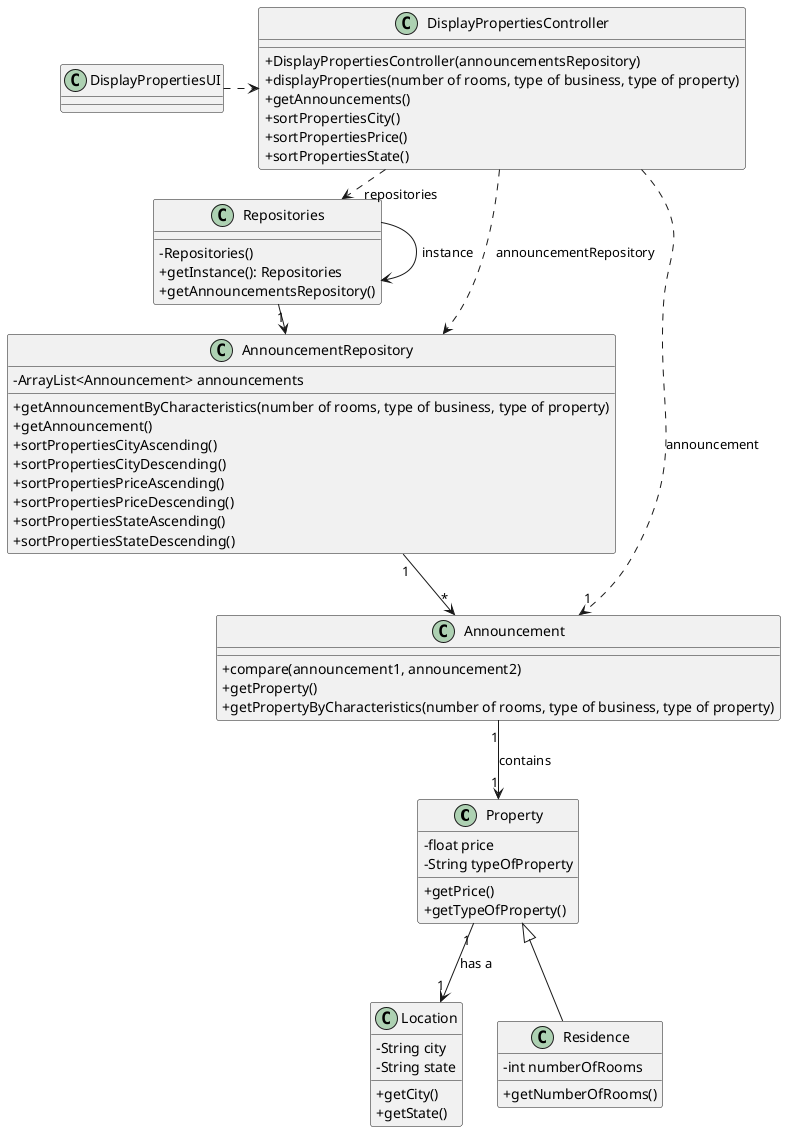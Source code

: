 @startuml
'skinparam monochrome true
skinparam packageStyle rectangle
skinparam shadowing false
skinparam linetype polyline
skinparam linetype orto

skinparam classAttributeIconSize 0

'left to right direction

class Property{
-float price
-String typeOfProperty
+getPrice()
+getTypeOfProperty()
}

class Location{
-String city
-String state
+getCity()
+getState()
}

class Residence{
-int numberOfRooms
+getNumberOfRooms()
}

class DisplayPropertiesUI{
}

class DisplayPropertiesController{
+DisplayPropertiesController(announcementsRepository)
+displayProperties(number of rooms, type of business, type of property)
+getAnnouncements()
+sortPropertiesCity()
+sortPropertiesPrice()
+sortPropertiesState()
}

class Announcement{
+compare(announcement1, announcement2)
+getProperty()
+getPropertyByCharacteristics(number of rooms, type of business, type of property)
}

class Repositories{
-Repositories()
+getInstance(): Repositories
+getAnnouncementsRepository()
}

class AnnouncementRepository{
-ArrayList<Announcement> announcements
+getAnnouncementByCharacteristics(number of rooms, type of business, type of property)
+getAnnouncement()
+sortPropertiesCityAscending()
+sortPropertiesCityDescending()
+sortPropertiesPriceAscending()
+sortPropertiesPriceDescending()
+sortPropertiesStateAscending()
+sortPropertiesStateDescending()
}


Repositories -> Repositories : instance

DisplayPropertiesUI .> DisplayPropertiesController
DisplayPropertiesController .> Repositories : repositories

Repositories -> "1" AnnouncementRepository

DisplayPropertiesController ..> AnnouncementRepository : announcementRepository

AnnouncementRepository "1" --> "*" Announcement
DisplayPropertiesController ..> "1" Announcement : announcement
Announcement "1" --> "1" Property : contains
Property <|-- Residence
Property "1" --> "1" Location : has a

@enduml